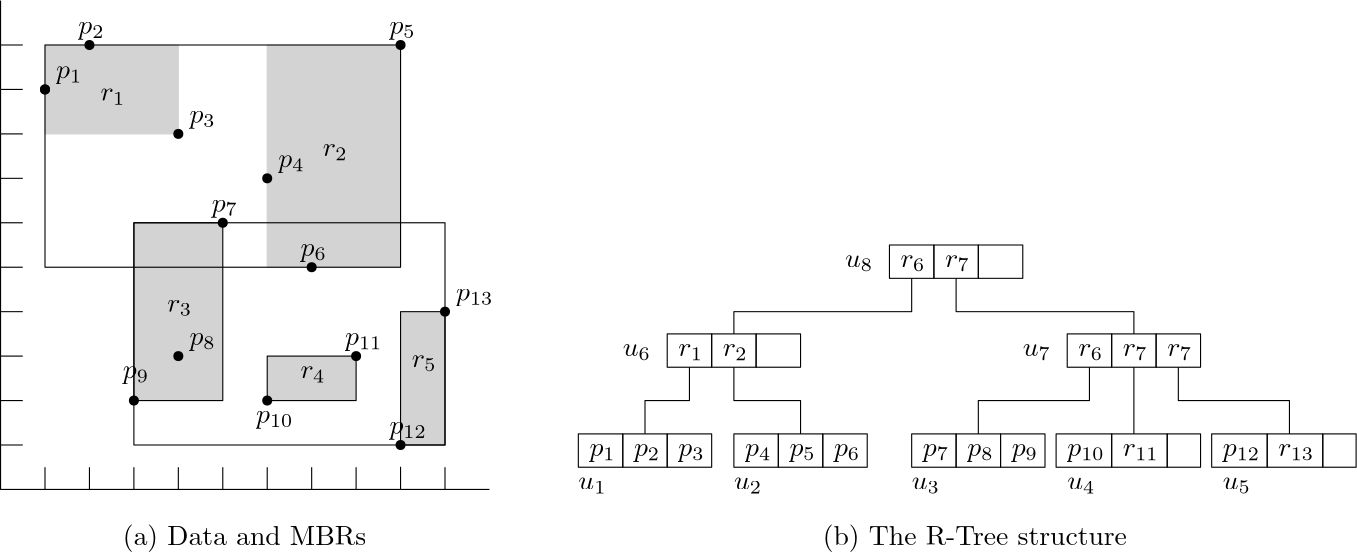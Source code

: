 <?xml version="1.0"?>
<!DOCTYPE ipe SYSTEM "ipe.dtd">
<ipe version="70005" creator="Ipe 7.1.4">
<info created="D:20160428150624" modified="D:20160428153727"/>
<ipestyle name="basic">
<symbol name="arrow/arc(spx)">
<path stroke="sym-stroke" fill="sym-stroke" pen="sym-pen">
0 0 m
-1 0.333 l
-1 -0.333 l
h
</path>
</symbol>
<symbol name="arrow/farc(spx)">
<path stroke="sym-stroke" fill="white" pen="sym-pen">
0 0 m
-1 0.333 l
-1 -0.333 l
h
</path>
</symbol>
<symbol name="mark/circle(sx)" transformations="translations">
<path fill="sym-stroke">
0.6 0 0 0.6 0 0 e
0.4 0 0 0.4 0 0 e
</path>
</symbol>
<symbol name="mark/disk(sx)" transformations="translations">
<path fill="sym-stroke">
0.6 0 0 0.6 0 0 e
</path>
</symbol>
<symbol name="mark/fdisk(sfx)" transformations="translations">
<group>
<path fill="sym-fill">
0.5 0 0 0.5 0 0 e
</path>
<path fill="sym-stroke" fillrule="eofill">
0.6 0 0 0.6 0 0 e
0.4 0 0 0.4 0 0 e
</path>
</group>
</symbol>
<symbol name="mark/box(sx)" transformations="translations">
<path fill="sym-stroke" fillrule="eofill">
-0.6 -0.6 m
0.6 -0.6 l
0.6 0.6 l
-0.6 0.6 l
h
-0.4 -0.4 m
0.4 -0.4 l
0.4 0.4 l
-0.4 0.4 l
h
</path>
</symbol>
<symbol name="mark/square(sx)" transformations="translations">
<path fill="sym-stroke">
-0.6 -0.6 m
0.6 -0.6 l
0.6 0.6 l
-0.6 0.6 l
h
</path>
</symbol>
<symbol name="mark/fsquare(sfx)" transformations="translations">
<group>
<path fill="sym-fill">
-0.5 -0.5 m
0.5 -0.5 l
0.5 0.5 l
-0.5 0.5 l
h
</path>
<path fill="sym-stroke" fillrule="eofill">
-0.6 -0.6 m
0.6 -0.6 l
0.6 0.6 l
-0.6 0.6 l
h
-0.4 -0.4 m
0.4 -0.4 l
0.4 0.4 l
-0.4 0.4 l
h
</path>
</group>
</symbol>
<symbol name="mark/cross(sx)" transformations="translations">
<group>
<path fill="sym-stroke">
-0.43 -0.57 m
0.57 0.43 l
0.43 0.57 l
-0.57 -0.43 l
h
</path>
<path fill="sym-stroke">
-0.43 0.57 m
0.57 -0.43 l
0.43 -0.57 l
-0.57 0.43 l
h
</path>
</group>
</symbol>
<symbol name="arrow/fnormal(spx)">
<path stroke="sym-stroke" fill="white" pen="sym-pen">
0 0 m
-1 0.333 l
-1 -0.333 l
h
</path>
</symbol>
<symbol name="arrow/pointed(spx)">
<path stroke="sym-stroke" fill="sym-stroke" pen="sym-pen">
0 0 m
-1 0.333 l
-0.8 0 l
-1 -0.333 l
h
</path>
</symbol>
<symbol name="arrow/fpointed(spx)">
<path stroke="sym-stroke" fill="white" pen="sym-pen">
0 0 m
-1 0.333 l
-0.8 0 l
-1 -0.333 l
h
</path>
</symbol>
<symbol name="arrow/linear(spx)">
<path stroke="sym-stroke" pen="sym-pen">
-1 0.333 m
0 0 l
-1 -0.333 l
</path>
</symbol>
<symbol name="arrow/fdouble(spx)">
<path stroke="sym-stroke" fill="white" pen="sym-pen">
0 0 m
-1 0.333 l
-1 -0.333 l
h
-1 0 m
-2 0.333 l
-2 -0.333 l
h
</path>
</symbol>
<symbol name="arrow/double(spx)">
<path stroke="sym-stroke" fill="sym-stroke" pen="sym-pen">
0 0 m
-1 0.333 l
-1 -0.333 l
h
-1 0 m
-2 0.333 l
-2 -0.333 l
h
</path>
</symbol>
<pen name="heavier" value="0.8"/>
<pen name="fat" value="1.2"/>
<pen name="ultrafat" value="2"/>
<symbolsize name="large" value="5"/>
<symbolsize name="small" value="2"/>
<symbolsize name="tiny" value="1.1"/>
<arrowsize name="large" value="10"/>
<arrowsize name="small" value="5"/>
<arrowsize name="tiny" value="3"/>
<color name="red" value="1 0 0"/>
<color name="green" value="0 1 0"/>
<color name="blue" value="0 0 1"/>
<color name="yellow" value="1 1 0"/>
<color name="orange" value="1 0.647 0"/>
<color name="gold" value="1 0.843 0"/>
<color name="purple" value="0.627 0.125 0.941"/>
<color name="gray" value="0.745"/>
<color name="brown" value="0.647 0.165 0.165"/>
<color name="navy" value="0 0 0.502"/>
<color name="pink" value="1 0.753 0.796"/>
<color name="seagreen" value="0.18 0.545 0.341"/>
<color name="turquoise" value="0.251 0.878 0.816"/>
<color name="violet" value="0.933 0.51 0.933"/>
<color name="darkblue" value="0 0 0.545"/>
<color name="darkcyan" value="0 0.545 0.545"/>
<color name="darkgray" value="0.663"/>
<color name="darkgreen" value="0 0.392 0"/>
<color name="darkmagenta" value="0.545 0 0.545"/>
<color name="darkorange" value="1 0.549 0"/>
<color name="darkred" value="0.545 0 0"/>
<color name="lightblue" value="0.678 0.847 0.902"/>
<color name="lightcyan" value="0.878 1 1"/>
<color name="lightgray" value="0.827"/>
<color name="lightgreen" value="0.565 0.933 0.565"/>
<color name="lightyellow" value="1 1 0.878"/>
<dashstyle name="dashed" value="[4] 0"/>
<dashstyle name="dotted" value="[1 3] 0"/>
<dashstyle name="dash dotted" value="[4 2 1 2] 0"/>
<dashstyle name="dash dot dotted" value="[4 2 1 2 1 2] 0"/>
<textsize name="large" value="\large"/>
<textsize name="Large" value="\Large"/>
<textsize name="LARGE" value="\LARGE"/>
<textsize name="huge" value="\huge"/>
<textsize name="Huge" value="\Huge"/>
<textsize name="small" value="\small"/>
<textsize name="footnote" value="\footnotesize"/>
<textsize name="tiny" value="\tiny"/>
<textstyle name="center" begin="\begin{center}" end="\end{center}"/>
<textstyle name="itemize" begin="\begin{itemize}" end="\end{itemize}"/>
<textstyle name="item" begin="\begin{itemize}\item{}" end="\end{itemize}"/>
<gridsize name="4 pts" value="4"/>
<gridsize name="8 pts (~3 mm)" value="8"/>
<gridsize name="16 pts (~6 mm)" value="16"/>
<gridsize name="32 pts (~12 mm)" value="32"/>
<gridsize name="10 pts (~3.5 mm)" value="10"/>
<gridsize name="20 pts (~7 mm)" value="20"/>
<gridsize name="14 pts (~5 mm)" value="14"/>
<gridsize name="28 pts (~10 mm)" value="28"/>
<gridsize name="56 pts (~20 mm)" value="56"/>
<anglesize name="90 deg" value="90"/>
<anglesize name="60 deg" value="60"/>
<anglesize name="45 deg" value="45"/>
<anglesize name="30 deg" value="30"/>
<anglesize name="22.5 deg" value="22.5"/>
<tiling name="falling" angle="-60" step="4" width="1"/>
<tiling name="rising" angle="30" step="4" width="1"/>
</ipestyle>
<page>
<layer name="alpha"/>
<view layers="alpha" active="alpha"/>
<path layer="alpha" stroke="black">
64 768 m
64 640 l
192 640 l
192 640 l
</path>
<path stroke="black">
64 784 m
64 768 l
64 768 l
</path>
<path stroke="black">
192 640 m
208 640 l
208 640 l
</path>
<path stroke="black">
64 768 m
72 768 l
72 768 l
</path>
<path stroke="black">
64 656 m
72 656 l
72 656 l
</path>
<path stroke="black">
64 672 m
72 672 l
72 672 l
</path>
<path stroke="black">
64 688 m
72 688 l
72 688 l
</path>
<path stroke="black">
64 704 m
72 704 l
72 704 l
</path>
<path stroke="black">
64 720 m
72 720 l
72 720 l
</path>
<path stroke="black">
64 736 m
72 736 l
72 736 l
</path>
<path stroke="black">
64 752 m
72 752 l
72 752 l
</path>
<path stroke="black">
64 784 m
72 784 l
72 784 l
</path>
<path stroke="black">
64 800 m
72 800 l
72 800 l
</path>
<path stroke="black">
64 784 m
64 816 l
64 816 l
</path>
<path stroke="black">
80 640 m
80 648 l
80 648 l
</path>
<path stroke="black">
96 640 m
96 648 l
96 648 l
</path>
<path stroke="black">
112 640 m
112 648 l
112 648 l
</path>
<path stroke="black">
128 640 m
128 648 l
128 648 l
</path>
<path stroke="black">
144 640 m
144 648 l
144 648 l
</path>
<path stroke="black">
160 640 m
160 648 l
160 648 l
</path>
<path stroke="black">
176 640 m
176 648 l
176 648 l
</path>
<path stroke="black">
192 640 m
192 648 l
192 648 l
</path>
<path stroke="black">
208 640 m
208 648 l
208 640 l
</path>
<path stroke="black">
224 640 m
224 648 l
224 648 l
</path>
<path stroke="black">
208 640 m
240 640 l
240 640 l
</path>
<path stroke="lightgray" fill="lightgray">
80 800 m
80 768 l
128 768 l
128 800 l
h
</path>
<use name="mark/disk(sx)" pos="80 784" size="normal" stroke="black"/>
<use name="mark/disk(sx)" pos="80 784" size="normal" stroke="black"/>
<use name="mark/disk(sx)" pos="96 800" size="normal" stroke="black"/>
<use name="mark/disk(sx)" pos="128 768" size="normal" stroke="black"/>
<text matrix="1 0 0 1 -4 -4" transformations="translations" pos="104 784" stroke="black" type="label" width="8.964" height="4.294" depth="1.49" valign="baseline">$r_1$</text>
<text transformations="translations" pos="132 772" stroke="black" type="label" width="9.482" height="4.297" depth="1.93" valign="baseline">$p_3$</text>
<text matrix="1 0 0 1 0 -4" transformations="translations" pos="92 808" stroke="black" type="label" width="9.482" height="4.297" depth="1.93" valign="baseline">$p_2$</text>
<text transformations="translations" pos="84 788" stroke="black" type="label" width="9.482" height="4.297" depth="1.93" valign="baseline">$p_1$</text>
<path matrix="0.75 0 0 1 40 0" stroke="lightgray" fill="lightgray">
224 800 m
224 720 l
160 720 l
160 800 l
h
</path>
<use name="mark/disk(sx)" pos="160 752" size="normal" stroke="black"/>
<use name="mark/disk(sx)" pos="176 720" size="normal" stroke="black"/>
<use matrix="1 0 0 1 -16 0" name="mark/disk(sx)" pos="224 800" size="normal" stroke="black"/>
<text transformations="translations" pos="164 756" stroke="black" type="label" width="9.482" height="4.297" depth="1.93" valign="baseline">$p_4$</text>
<text matrix="1 0 0 1 -16 0" transformations="translations" pos="220 804" stroke="black" type="label" width="9.482" height="4.297" depth="1.93" valign="baseline">$p_5$</text>
<text matrix="1 0 0 1 -4 0" transformations="translations" pos="176 724" stroke="black" type="label" width="9.482" height="4.297" depth="1.93" valign="baseline">$p_6$</text>
<text matrix="1 0 0 1 -8 0" transformations="translations" pos="188 760" stroke="black" type="label" width="8.964" height="4.294" depth="1.49" valign="baseline">$r_2$</text>
<path stroke="black" fill="lightgray">
112 672 m
112 736 l
144 736 l
144 672 l
h
</path>
<use name="mark/disk(sx)" pos="144 736" size="normal" stroke="black"/>
<text transformations="translations" pos="140 740" stroke="black" type="label" width="9.482" height="4.297" depth="1.93" valign="baseline">$p_7$</text>
<use name="mark/disk(sx)" pos="112 672" size="normal" stroke="black"/>
<text transformations="translations" pos="108 680" stroke="black" type="label" width="9.482" height="4.297" depth="1.93" valign="baseline">$p_9$</text>
<use name="mark/disk(sx)" pos="128 688" size="normal" stroke="black"/>
<text transformations="translations" pos="132 692" stroke="black" type="label" width="9.482" height="4.297" depth="1.93" valign="baseline">$p_8$</text>
<path matrix="0.888889 0 0 1 8.88889 0" stroke="black">
80 800 m
80 720 l
224 720 l
224 800 l
h
</path>
<path stroke="black" fill="lightgray">
160 672 m
160 688 l
192 688 l
192 672 l
h
</path>
<use name="mark/disk(sx)" pos="160 672" size="normal" stroke="black"/>
<use name="mark/disk(sx)" pos="192 688" size="normal" stroke="black"/>
<text transformations="translations" pos="156 664" stroke="black" type="label" width="13.453" height="4.297" depth="1.93" valign="baseline">$p_{10}$</text>
<text transformations="translations" pos="188 692" stroke="black" type="label" width="13.453" height="4.297" depth="1.93" valign="baseline">$p_{11}$</text>
<path stroke="black" fill="lightgray">
208 656 m
208 704 l
224 704 l
224 656 l
h
</path>
<use name="mark/disk(sx)" pos="208 656" size="normal" stroke="black"/>
<use name="mark/disk(sx)" pos="224 704" size="normal" stroke="black"/>
<text matrix="1 0 0 1 -4 -4" transformations="translations" pos="208 664" stroke="black" type="label" width="13.453" height="4.297" depth="1.93" valign="baseline">$p_{12}$</text>
<text transformations="translations" pos="228 708" stroke="black" type="label" width="13.453" height="4.297" depth="1.93" valign="baseline">$p_{13}$</text>
<path stroke="black">
112 736 m
112 656 l
224 656 l
224 736 l
h
</path>
<text matrix="1 0 0 1 8 -4" transformations="translations" pos="100 624" stroke="black" type="label" width="87.644" height="7.473" depth="2.49" valign="baseline">(a) Data and MBRs</text>
<text matrix="1 0 0 1 0 -4" transformations="translations" pos="124 708" stroke="black" type="label" width="8.964" height="4.294" depth="1.49" valign="baseline">$r_3$</text>
<text matrix="1 0 0 1 0 4" transformations="translations" pos="172 676" stroke="black" type="label" width="8.964" height="4.294" depth="1.49" valign="baseline">$r_4$</text>
<text transformations="translations" pos="212 684" stroke="black" type="label" width="8.964" height="4.294" depth="1.49" valign="baseline">$r_5$</text>
<path matrix="1 0 0 0.75 48 128" stroke="black">
336 800 m
336 784 l
352 784 l
352 800 l
h
</path>
<path matrix="1 0 0 0.75 48 128" stroke="black">
352 784 m
352 800 l
368 800 l
368 784 l
h
</path>
<path matrix="1 0 0 0.75 48 128" stroke="black">
368 800 m
368 784 l
384 784 l
384 800 l
h
</path>
<text matrix="1 0 0 1 48 -72" transformations="translations" pos="340 792" stroke="black" type="label" width="8.964" height="4.294" depth="1.49" valign="baseline">$r_6$</text>
<text matrix="1 0 0 1 48 -76" transformations="translations" pos="356 796" stroke="black" type="label" width="8.964" height="4.294" depth="1.49" valign="baseline">$r_7$</text>
<text matrix="1 0 0 1 44 -76" transformations="translations" pos="324 796" stroke="black" type="label" width="10.173" height="4.294" depth="1.49" valign="baseline">$u_8$</text>
<path matrix="1 0 0 0.75 -32 96" stroke="black">
336 800 m
336 784 l
352 784 l
352 800 l
h
</path>
<path matrix="1 0 0 0.75 -32 96" stroke="black">
352 784 m
352 800 l
368 800 l
368 784 l
h
</path>
<path matrix="1 0 0 0.75 -32 96" stroke="black">
368 800 m
368 784 l
384 784 l
384 800 l
h
</path>
<text matrix="1 0 0 1 -32 -104" transformations="translations" pos="340 792" stroke="black" type="label" width="8.964" height="4.294" depth="1.49" valign="baseline">$r_1$</text>
<text matrix="1 0 0 1 -32 -108" transformations="translations" pos="356 796" stroke="black" type="label" width="8.964" height="4.294" depth="1.49" valign="baseline">$r_2$</text>
<text matrix="1 0 0 1 -36 -108" transformations="translations" pos="324 796" stroke="black" type="label" width="10.173" height="4.294" depth="1.49" valign="baseline">$u_6$</text>
<path matrix="1 0 0 0.75 112 96" stroke="black">
336 800 m
336 784 l
352 784 l
352 800 l
h
</path>
<path matrix="1 0 0 0.75 112 96" stroke="black">
352 784 m
352 800 l
368 800 l
368 784 l
h
</path>
<path matrix="1 0 0 0.75 112 96" stroke="black">
368 800 m
368 784 l
384 784 l
384 800 l
h
</path>
<text matrix="1 0 0 1 112 -104" transformations="translations" pos="340 792" stroke="black" type="label" width="8.964" height="4.294" depth="1.49" valign="baseline">$r_6$</text>
<text matrix="1 0 0 1 112 -108" transformations="translations" pos="356 796" stroke="black" type="label" width="8.964" height="4.294" depth="1.49" valign="baseline">$r_7$</text>
<text matrix="1 0 0 1 108 -108" transformations="translations" pos="324 796" stroke="black" type="label" width="10.173" height="4.294" depth="1.49" valign="baseline">$u_7$</text>
<path matrix="1 0 0 1 -16 -72" stroke="black">
424 788 m
424 776 l
488 776 l
488 768 l
488 768 l
</path>
<path matrix="1 0 0 0.75 -64 60" stroke="black">
336 800 m
336 784 l
352 784 l
352 800 l
h
</path>
<path matrix="1 0 0 0.75 -64 60" stroke="black">
352 784 m
352 800 l
368 800 l
368 784 l
h
</path>
<path matrix="1 0 0 0.75 -64 60" stroke="black">
368 800 m
368 784 l
384 784 l
384 800 l
h
</path>
<text matrix="1 0 0 1 -64 -140" transformations="translations" pos="340 792" stroke="black" type="label" width="9.482" height="4.297" depth="1.93" valign="baseline">$p_1$</text>
<text matrix="1 0 0 1 -64 -144" transformations="translations" pos="356 796" stroke="black" type="label" width="9.482" height="4.297" depth="1.93" valign="baseline">$p_2$</text>
<text matrix="1 0 0 1 -52 -156" transformations="translations" pos="324 796" stroke="black" type="label" width="10.173" height="4.294" depth="1.49" valign="baseline">$u_1$</text>
<path matrix="1 0 0 0.75 -8 60" stroke="black">
336 800 m
336 784 l
352 784 l
352 800 l
h
</path>
<path matrix="1 0 0 0.75 -8 60" stroke="black">
352 784 m
352 800 l
368 800 l
368 784 l
h
</path>
<path matrix="1 0 0 0.75 -8 60" stroke="black">
368 800 m
368 784 l
384 784 l
384 800 l
h
</path>
<text matrix="1 0 0 1 -8 -140" transformations="translations" pos="340 792" stroke="black" type="label" width="9.482" height="4.297" depth="1.93" valign="baseline">$p_4$</text>
<text matrix="1 0 0 1 -8 -144" transformations="translations" pos="356 796" stroke="black" type="label" width="9.482" height="4.297" depth="1.93" valign="baseline">$p_5$</text>
<text matrix="1 0 0 1 4 -156" transformations="translations" pos="324 796" stroke="black" type="label" width="10.173" height="4.294" depth="1.49" valign="baseline">$u_2$</text>
<path matrix="1 0 0 1 -32 -72" stroke="black">
344 756 m
344 744 l
328 744 l
328 732 l
328 732 l
</path>
<path matrix="1 0 0 0.75 56 60" stroke="black">
336 800 m
336 784 l
352 784 l
352 800 l
h
</path>
<path matrix="1 0 0 0.75 56 60" stroke="black">
352 784 m
352 800 l
368 800 l
368 784 l
h
</path>
<path matrix="1 0 0 0.75 56 60" stroke="black">
368 800 m
368 784 l
384 784 l
384 800 l
h
</path>
<text matrix="1 0 0 1 56 -140" transformations="translations" pos="340 792" stroke="black" type="label" width="9.482" height="4.297" depth="1.93" valign="baseline">$p_7$</text>
<text matrix="1 0 0 1 56 -144" transformations="translations" pos="356 796" stroke="black" type="label" width="9.482" height="4.297" depth="1.93" valign="baseline">$p_8$</text>
<text matrix="1 0 0 1 68 -156" transformations="translations" pos="324 796" stroke="black" type="label" width="10.173" height="4.294" depth="1.49" valign="baseline">$u_3$</text>
<path matrix="1.25 0 0 0.75 24 60" stroke="black">
336 800 m
336 784 l
352 784 l
352 800 l
h
</path>
<path matrix="1.25 0 0 0.75 24 60" stroke="black">
352 784 m
352 800 l
368 800 l
368 784 l
h
</path>
<path matrix="0.75 0 0 0.75 208 60" stroke="black">
368 800 m
368 784 l
384 784 l
384 800 l
h
</path>
<text matrix="1 0 0 1 108 -140" transformations="translations" pos="340 792" stroke="black" type="label" width="13.453" height="4.297" depth="1.93" valign="baseline">$p_{10}$</text>
<text matrix="1 0 0 1 112 -144" transformations="translations" pos="356 796" stroke="black" type="label" width="12.935" height="4.294" depth="1.49" valign="baseline">$r_{11}$</text>
<text matrix="1 0 0 1 124 -156" transformations="translations" pos="324 796" stroke="black" type="label" width="10.173" height="4.294" depth="1.49" valign="baseline">$u_4$</text>
<path matrix="1.25 0 0 0.75 80 60" stroke="black">
336 800 m
336 784 l
352 784 l
352 800 l
h
</path>
<path matrix="1.25 0 0 0.75 80 60" stroke="black">
352 784 m
352 800 l
368 800 l
368 784 l
h
</path>
<path matrix="0.75 0 0 0.75 264 60" stroke="black">
368 800 m
368 784 l
384 784 l
384 800 l
h
</path>
<text matrix="1 0 0 1 164 -140" transformations="translations" pos="340 792" stroke="black" type="label" width="13.453" height="4.297" depth="1.93" valign="baseline">$p_{12}$</text>
<text matrix="1 0 0 1 168 -144" transformations="translations" pos="356 796" stroke="black" type="label" width="12.935" height="4.294" depth="1.49" valign="baseline">$r_{13}$</text>
<text matrix="1 0 0 1 180 -156" transformations="translations" pos="324 796" stroke="black" type="label" width="10.173" height="4.294" depth="1.49" valign="baseline">$u_5$</text>
<path matrix="1 0 0 1 0 8" stroke="black">
328 676 m
328 664 l
352 664 l
352 652 l
352 652 l
</path>
<path matrix="1 0 0 1 16 8" stroke="black">
456 676 m
456 652 l
456 652 l
</path>
<path matrix="1 0 0 1 16 8" stroke="black">
440 676 m
440 664 l
400 664 l
400 652 l
400 652 l
</path>
<path matrix="1 0 0 1 16 8" stroke="black">
472 676 m
472 664 l
512 664 l
512 652 l
512 652 l
</path>
<path matrix="1 0 0 1 16 8" stroke="black">
376 708 m
376 696 l
312 696 l
312 688 l
312 688 l
</path>
<text matrix="1 0 0 1 8 -4" transformations="translations" pos="352 624" stroke="black" type="label" width="109.589" height="7.473" depth="2.49" valign="baseline">(b) The R-Tree structure</text>
<text matrix="1 0 0 1 -48 -144" transformations="translations" pos="356 796" stroke="black" type="label" width="9.482" height="4.297" depth="1.93" valign="baseline">$p_3$</text>
<text matrix="1 0 0 1 8 -144" transformations="translations" pos="356 796" stroke="black" type="label" width="9.482" height="4.297" depth="1.93" valign="baseline">$p_6$</text>
<text matrix="1 0 0 1 72 -144" transformations="translations" pos="356 796" stroke="black" type="label" width="9.482" height="4.297" depth="1.93" valign="baseline">$p_9$</text>
<text matrix="1 0 0 1 128 -108" transformations="translations" pos="356 796" stroke="black" type="label" width="8.964" height="4.294" depth="1.49" valign="baseline">$r_7$</text>
</page>
</ipe>
